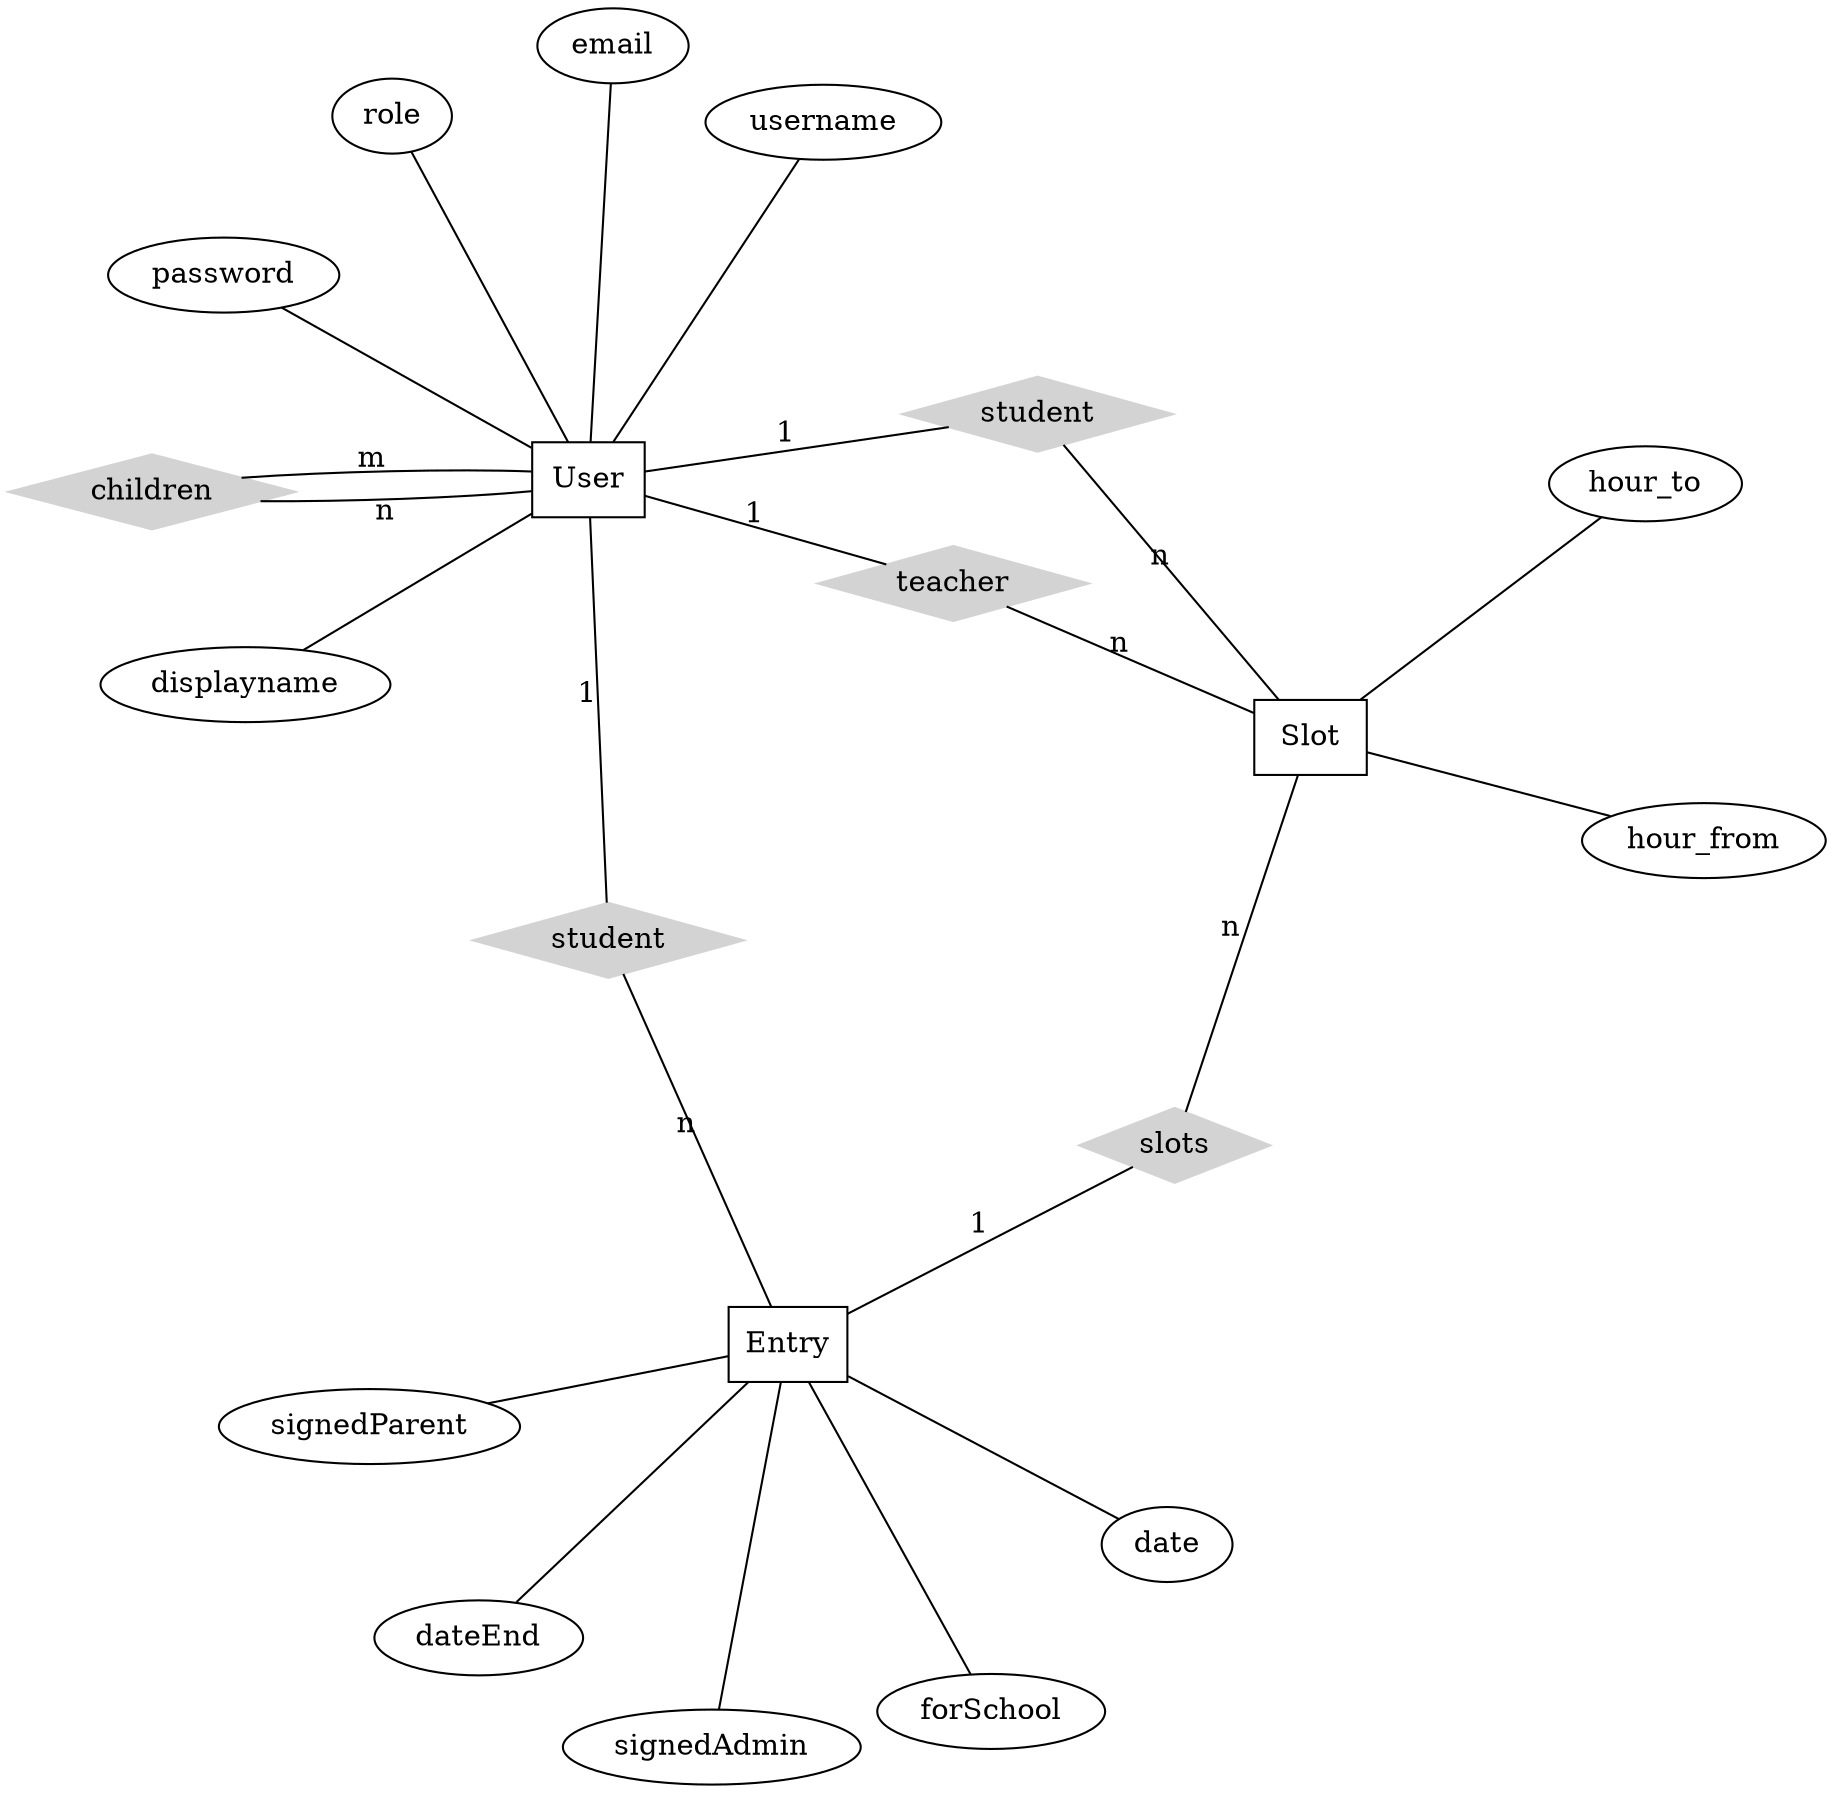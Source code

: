 graph ER {
  layout = neato;
  overlap = false;

  // Entities
  // User
	node [shape=box]; User;
	
  User -- { node [shape=ellipse];
    username;
    displayname;
    role;
    email;
    password;
  };

  // Entry
  node [shape=box]; Entry;
	
  Entry -- { node [shape=ellipse];
    date;
    dateEnd;
    forSchool;
    signedAdmin;
    signedParent;
  };

  // Slot
  node [shape=box]; Slot;
	
  Slot -- { node [shape=ellipse];
    hour_from;
    hour_to;
  };

  // Relationships
	node [
    shape=diamond;
    style=filled;
    color=lightgrey;
  ]

  node [] {
    slots;
    teacher;
    children;
  }
  node [ label="student"] {
    student;
    student2;
  }

  User -- children [label="n"];
  children -- User [label="m"];

  Entry -- student [label="n"];
  student -- User [label="1"];

  Entry -- slots [label="1"];
  slots -- Slot [label="n"];

  Slot -- teacher [label="n"];
  teacher -- User [label="1"];
  
  Slot -- student2 [label="n"];
  student2 -- User [label="1"];
}